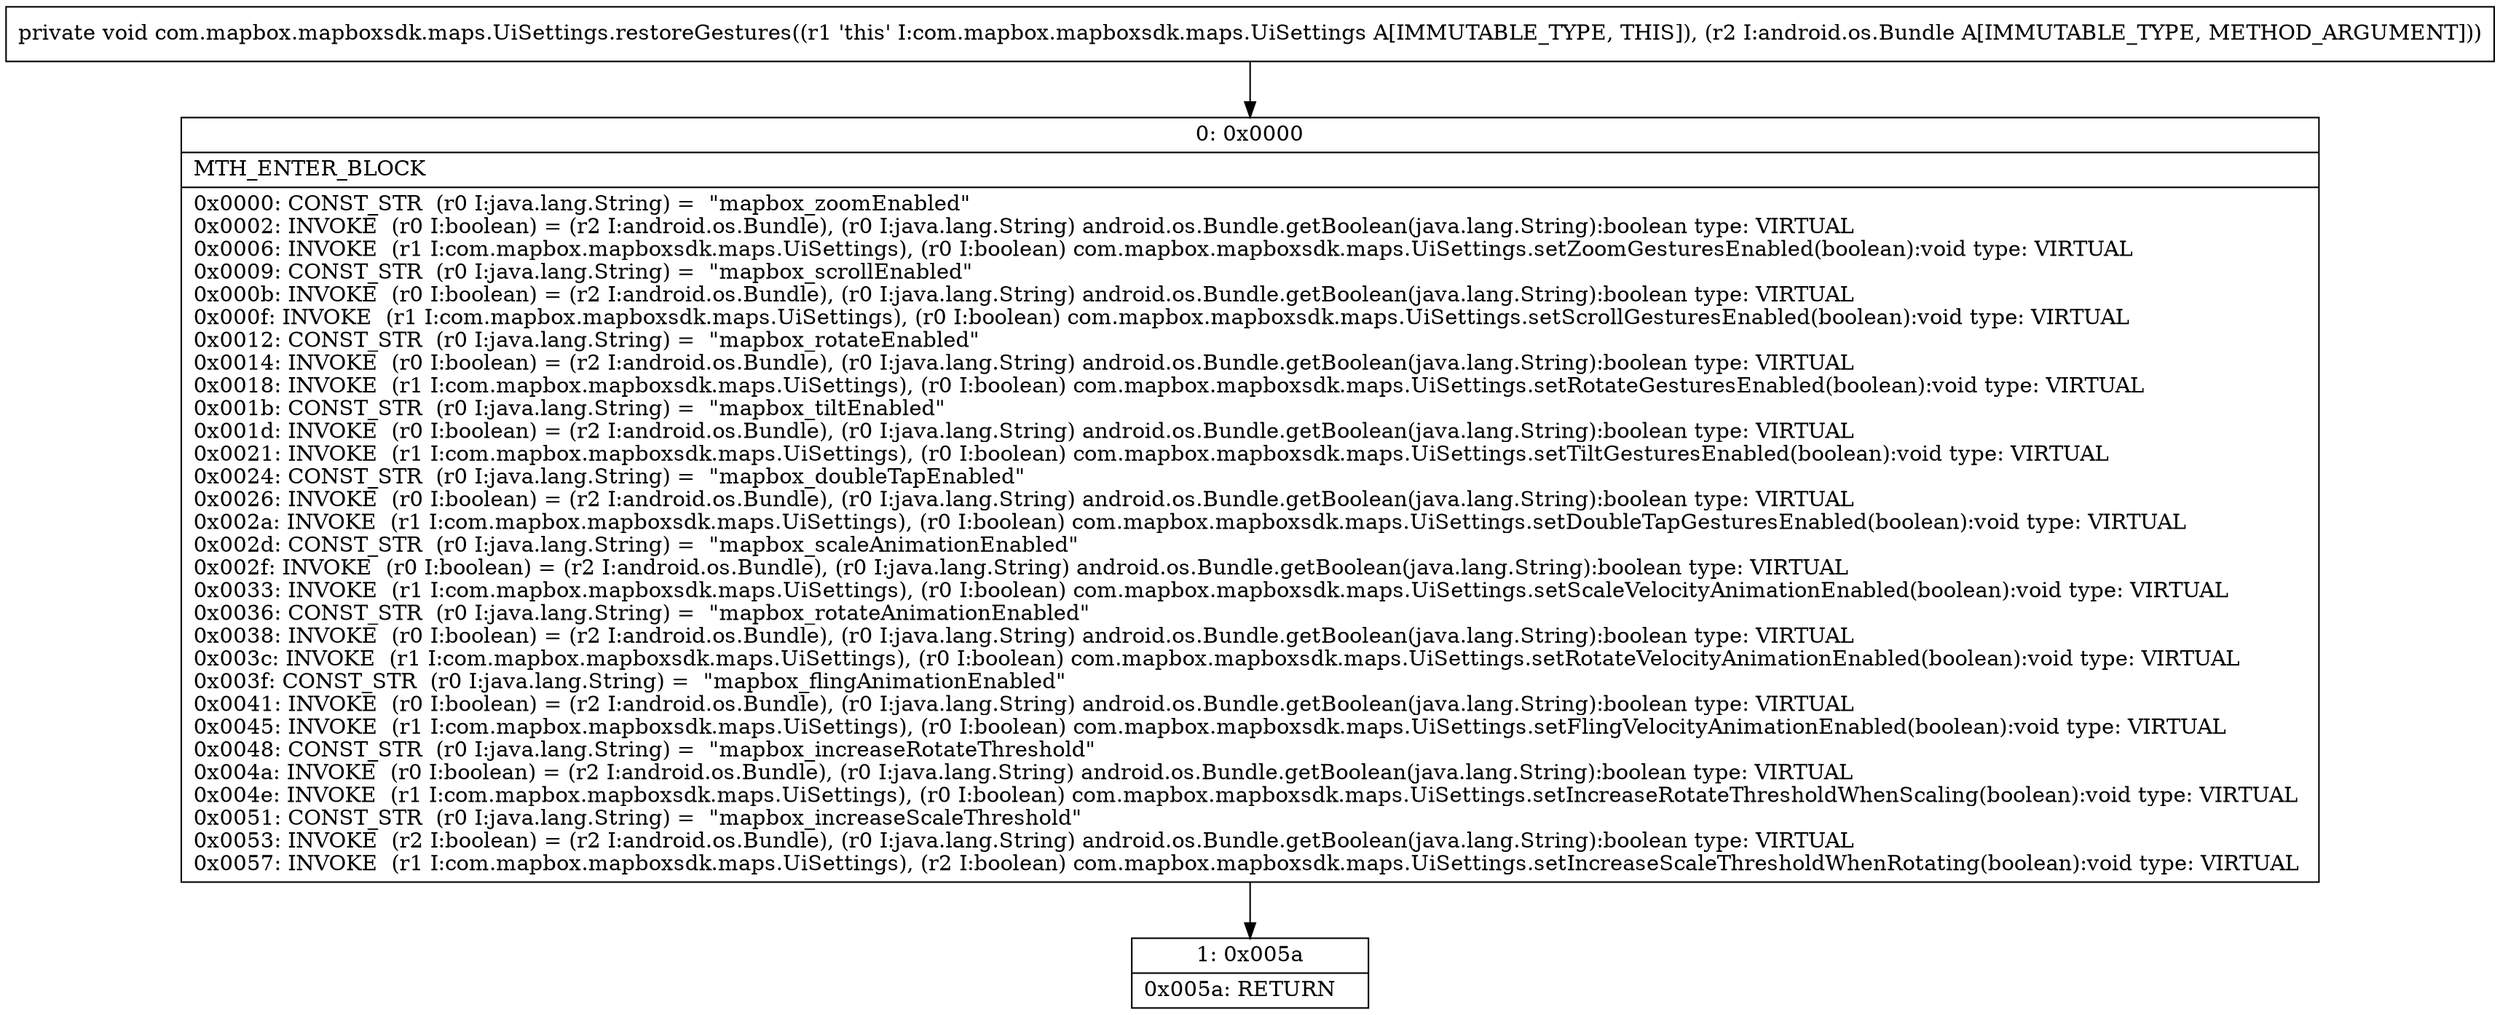 digraph "CFG forcom.mapbox.mapboxsdk.maps.UiSettings.restoreGestures(Landroid\/os\/Bundle;)V" {
Node_0 [shape=record,label="{0\:\ 0x0000|MTH_ENTER_BLOCK\l|0x0000: CONST_STR  (r0 I:java.lang.String) =  \"mapbox_zoomEnabled\" \l0x0002: INVOKE  (r0 I:boolean) = (r2 I:android.os.Bundle), (r0 I:java.lang.String) android.os.Bundle.getBoolean(java.lang.String):boolean type: VIRTUAL \l0x0006: INVOKE  (r1 I:com.mapbox.mapboxsdk.maps.UiSettings), (r0 I:boolean) com.mapbox.mapboxsdk.maps.UiSettings.setZoomGesturesEnabled(boolean):void type: VIRTUAL \l0x0009: CONST_STR  (r0 I:java.lang.String) =  \"mapbox_scrollEnabled\" \l0x000b: INVOKE  (r0 I:boolean) = (r2 I:android.os.Bundle), (r0 I:java.lang.String) android.os.Bundle.getBoolean(java.lang.String):boolean type: VIRTUAL \l0x000f: INVOKE  (r1 I:com.mapbox.mapboxsdk.maps.UiSettings), (r0 I:boolean) com.mapbox.mapboxsdk.maps.UiSettings.setScrollGesturesEnabled(boolean):void type: VIRTUAL \l0x0012: CONST_STR  (r0 I:java.lang.String) =  \"mapbox_rotateEnabled\" \l0x0014: INVOKE  (r0 I:boolean) = (r2 I:android.os.Bundle), (r0 I:java.lang.String) android.os.Bundle.getBoolean(java.lang.String):boolean type: VIRTUAL \l0x0018: INVOKE  (r1 I:com.mapbox.mapboxsdk.maps.UiSettings), (r0 I:boolean) com.mapbox.mapboxsdk.maps.UiSettings.setRotateGesturesEnabled(boolean):void type: VIRTUAL \l0x001b: CONST_STR  (r0 I:java.lang.String) =  \"mapbox_tiltEnabled\" \l0x001d: INVOKE  (r0 I:boolean) = (r2 I:android.os.Bundle), (r0 I:java.lang.String) android.os.Bundle.getBoolean(java.lang.String):boolean type: VIRTUAL \l0x0021: INVOKE  (r1 I:com.mapbox.mapboxsdk.maps.UiSettings), (r0 I:boolean) com.mapbox.mapboxsdk.maps.UiSettings.setTiltGesturesEnabled(boolean):void type: VIRTUAL \l0x0024: CONST_STR  (r0 I:java.lang.String) =  \"mapbox_doubleTapEnabled\" \l0x0026: INVOKE  (r0 I:boolean) = (r2 I:android.os.Bundle), (r0 I:java.lang.String) android.os.Bundle.getBoolean(java.lang.String):boolean type: VIRTUAL \l0x002a: INVOKE  (r1 I:com.mapbox.mapboxsdk.maps.UiSettings), (r0 I:boolean) com.mapbox.mapboxsdk.maps.UiSettings.setDoubleTapGesturesEnabled(boolean):void type: VIRTUAL \l0x002d: CONST_STR  (r0 I:java.lang.String) =  \"mapbox_scaleAnimationEnabled\" \l0x002f: INVOKE  (r0 I:boolean) = (r2 I:android.os.Bundle), (r0 I:java.lang.String) android.os.Bundle.getBoolean(java.lang.String):boolean type: VIRTUAL \l0x0033: INVOKE  (r1 I:com.mapbox.mapboxsdk.maps.UiSettings), (r0 I:boolean) com.mapbox.mapboxsdk.maps.UiSettings.setScaleVelocityAnimationEnabled(boolean):void type: VIRTUAL \l0x0036: CONST_STR  (r0 I:java.lang.String) =  \"mapbox_rotateAnimationEnabled\" \l0x0038: INVOKE  (r0 I:boolean) = (r2 I:android.os.Bundle), (r0 I:java.lang.String) android.os.Bundle.getBoolean(java.lang.String):boolean type: VIRTUAL \l0x003c: INVOKE  (r1 I:com.mapbox.mapboxsdk.maps.UiSettings), (r0 I:boolean) com.mapbox.mapboxsdk.maps.UiSettings.setRotateVelocityAnimationEnabled(boolean):void type: VIRTUAL \l0x003f: CONST_STR  (r0 I:java.lang.String) =  \"mapbox_flingAnimationEnabled\" \l0x0041: INVOKE  (r0 I:boolean) = (r2 I:android.os.Bundle), (r0 I:java.lang.String) android.os.Bundle.getBoolean(java.lang.String):boolean type: VIRTUAL \l0x0045: INVOKE  (r1 I:com.mapbox.mapboxsdk.maps.UiSettings), (r0 I:boolean) com.mapbox.mapboxsdk.maps.UiSettings.setFlingVelocityAnimationEnabled(boolean):void type: VIRTUAL \l0x0048: CONST_STR  (r0 I:java.lang.String) =  \"mapbox_increaseRotateThreshold\" \l0x004a: INVOKE  (r0 I:boolean) = (r2 I:android.os.Bundle), (r0 I:java.lang.String) android.os.Bundle.getBoolean(java.lang.String):boolean type: VIRTUAL \l0x004e: INVOKE  (r1 I:com.mapbox.mapboxsdk.maps.UiSettings), (r0 I:boolean) com.mapbox.mapboxsdk.maps.UiSettings.setIncreaseRotateThresholdWhenScaling(boolean):void type: VIRTUAL \l0x0051: CONST_STR  (r0 I:java.lang.String) =  \"mapbox_increaseScaleThreshold\" \l0x0053: INVOKE  (r2 I:boolean) = (r2 I:android.os.Bundle), (r0 I:java.lang.String) android.os.Bundle.getBoolean(java.lang.String):boolean type: VIRTUAL \l0x0057: INVOKE  (r1 I:com.mapbox.mapboxsdk.maps.UiSettings), (r2 I:boolean) com.mapbox.mapboxsdk.maps.UiSettings.setIncreaseScaleThresholdWhenRotating(boolean):void type: VIRTUAL \l}"];
Node_1 [shape=record,label="{1\:\ 0x005a|0x005a: RETURN   \l}"];
MethodNode[shape=record,label="{private void com.mapbox.mapboxsdk.maps.UiSettings.restoreGestures((r1 'this' I:com.mapbox.mapboxsdk.maps.UiSettings A[IMMUTABLE_TYPE, THIS]), (r2 I:android.os.Bundle A[IMMUTABLE_TYPE, METHOD_ARGUMENT])) }"];
MethodNode -> Node_0;
Node_0 -> Node_1;
}

